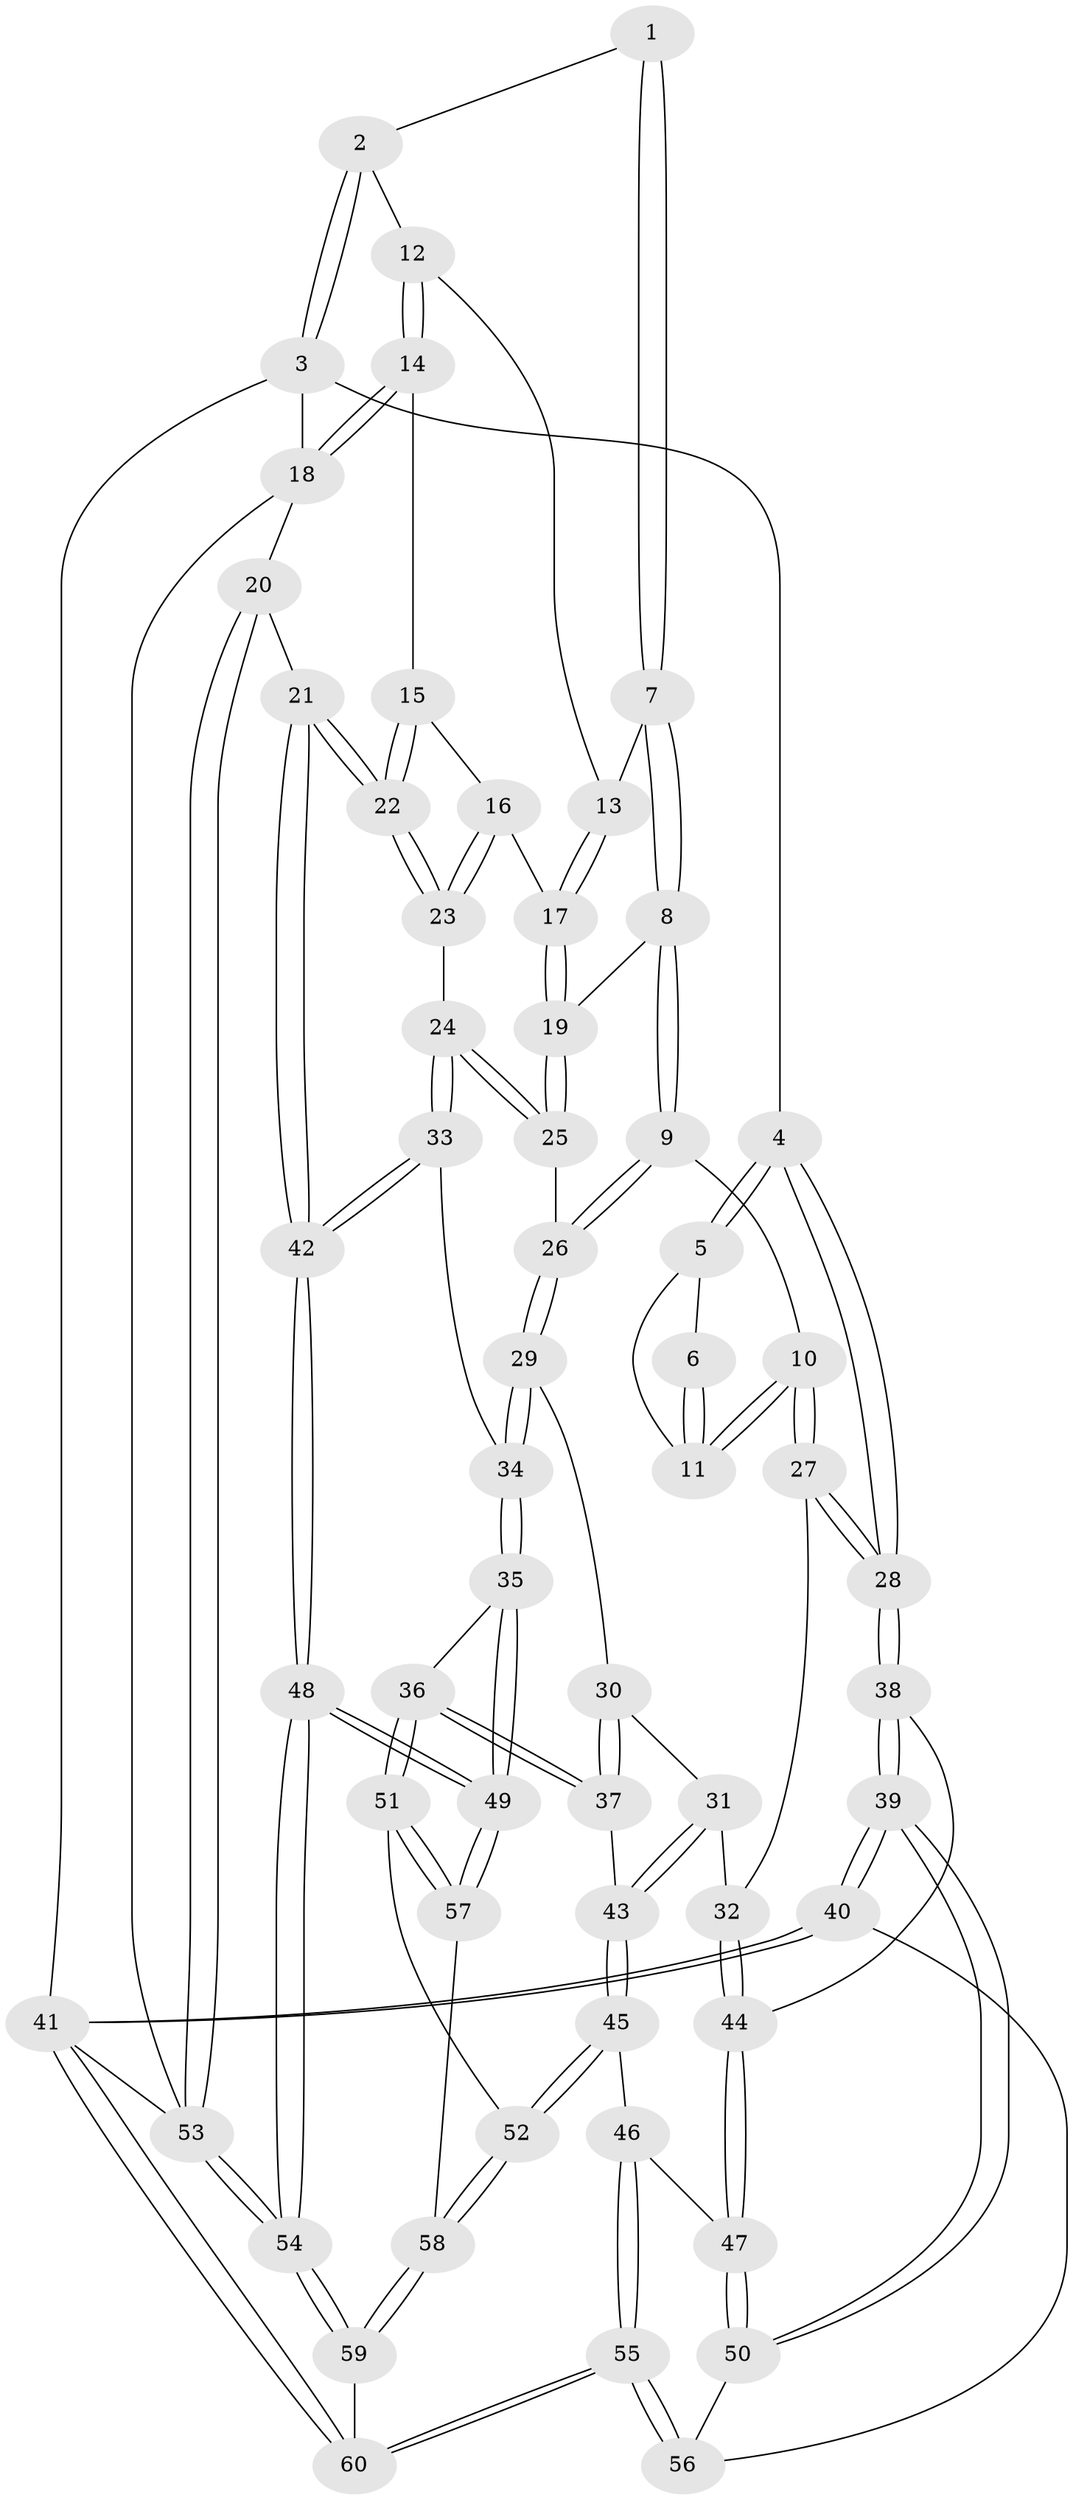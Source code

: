 // Generated by graph-tools (version 1.1) at 2025/11/02/27/25 16:11:55]
// undirected, 60 vertices, 147 edges
graph export_dot {
graph [start="1"]
  node [color=gray90,style=filled];
  1 [pos="+0.4962630290052921+0.06123276484164598"];
  2 [pos="+0.5133083053112817+0"];
  3 [pos="+0+0"];
  4 [pos="+0+0"];
  5 [pos="+0.1471005537552236+0.1929744181142224"];
  6 [pos="+0.44812704808951803+0.09965442019518998"];
  7 [pos="+0.5691889826293716+0.23858280052594522"];
  8 [pos="+0.5454518155992998+0.3209574887953897"];
  9 [pos="+0.3996015106211034+0.4132945707786888"];
  10 [pos="+0.34181221895388564+0.42371220955274197"];
  11 [pos="+0.3069478366175299+0.35011372032611876"];
  12 [pos="+1+0"];
  13 [pos="+0.6343262101394187+0.23555628215304508"];
  14 [pos="+1+0"];
  15 [pos="+0.9213799994324398+0.17356418919884561"];
  16 [pos="+0.8254610676548643+0.29001477242036255"];
  17 [pos="+0.7985285496637012+0.29033266619565123"];
  18 [pos="+1+0"];
  19 [pos="+0.6359587866471883+0.40216079010094624"];
  20 [pos="+1+0.6078612387094694"];
  21 [pos="+1+0.6060750024865377"];
  22 [pos="+0.9905281250053546+0.5804305930625354"];
  23 [pos="+0.8454928963507408+0.5501273175651785"];
  24 [pos="+0.8401353749729988+0.5519931572039604"];
  25 [pos="+0.6722407909506182+0.484504504491193"];
  26 [pos="+0.5705822941752082+0.5467553453010977"];
  27 [pos="+0.32322723075563076+0.4578546857387456"];
  28 [pos="+0+0.5249423601503562"];
  29 [pos="+0.5558148076418761+0.6129002221907581"];
  30 [pos="+0.526183973908334+0.6253058602282359"];
  31 [pos="+0.3488156473693922+0.6467972499744215"];
  32 [pos="+0.3404666669443843+0.6429954720224065"];
  33 [pos="+0.7797005272506616+0.633527366155257"];
  34 [pos="+0.6579700257159639+0.7087881523951669"];
  35 [pos="+0.6287697211510203+0.7971106568545201"];
  36 [pos="+0.5807281098368647+0.7975925445096882"];
  37 [pos="+0.5173081828426888+0.7841839940616123"];
  38 [pos="+0+0.5767896637382932"];
  39 [pos="+0+0.793816709552622"];
  40 [pos="+0+0.9102453122899521"];
  41 [pos="+0+1"];
  42 [pos="+0.8279666269236319+0.8792443246728177"];
  43 [pos="+0.4632018437253643+0.7866110210865337"];
  44 [pos="+0.2408555381547287+0.7277026077782605"];
  45 [pos="+0.4314178661583017+0.8551718685313542"];
  46 [pos="+0.3703998879697826+0.8622474748621644"];
  47 [pos="+0.2352216055772028+0.7867448406415214"];
  48 [pos="+0.7760634901461438+1"];
  49 [pos="+0.7503032088708964+1"];
  50 [pos="+0.2038691562823684+0.8494403151038425"];
  51 [pos="+0.5154725302344676+0.8990241618390715"];
  52 [pos="+0.4556625297292655+0.9188352234072931"];
  53 [pos="+1+1"];
  54 [pos="+0.8584765588237375+1"];
  55 [pos="+0.25403958120675163+1"];
  56 [pos="+0.2020472860459513+0.9182420595028274"];
  57 [pos="+0.6711888832426904+0.9836709065303971"];
  58 [pos="+0.45330708131414954+0.9520831876718528"];
  59 [pos="+0.2717158936394216+1"];
  60 [pos="+0.2644249142520498+1"];
  1 -- 2;
  1 -- 7;
  1 -- 7;
  2 -- 3;
  2 -- 3;
  2 -- 12;
  3 -- 4;
  3 -- 18;
  3 -- 41;
  4 -- 5;
  4 -- 5;
  4 -- 28;
  4 -- 28;
  5 -- 6;
  5 -- 11;
  6 -- 11;
  6 -- 11;
  7 -- 8;
  7 -- 8;
  7 -- 13;
  8 -- 9;
  8 -- 9;
  8 -- 19;
  9 -- 10;
  9 -- 26;
  9 -- 26;
  10 -- 11;
  10 -- 11;
  10 -- 27;
  10 -- 27;
  12 -- 13;
  12 -- 14;
  12 -- 14;
  13 -- 17;
  13 -- 17;
  14 -- 15;
  14 -- 18;
  14 -- 18;
  15 -- 16;
  15 -- 22;
  15 -- 22;
  16 -- 17;
  16 -- 23;
  16 -- 23;
  17 -- 19;
  17 -- 19;
  18 -- 20;
  18 -- 53;
  19 -- 25;
  19 -- 25;
  20 -- 21;
  20 -- 53;
  20 -- 53;
  21 -- 22;
  21 -- 22;
  21 -- 42;
  21 -- 42;
  22 -- 23;
  22 -- 23;
  23 -- 24;
  24 -- 25;
  24 -- 25;
  24 -- 33;
  24 -- 33;
  25 -- 26;
  26 -- 29;
  26 -- 29;
  27 -- 28;
  27 -- 28;
  27 -- 32;
  28 -- 38;
  28 -- 38;
  29 -- 30;
  29 -- 34;
  29 -- 34;
  30 -- 31;
  30 -- 37;
  30 -- 37;
  31 -- 32;
  31 -- 43;
  31 -- 43;
  32 -- 44;
  32 -- 44;
  33 -- 34;
  33 -- 42;
  33 -- 42;
  34 -- 35;
  34 -- 35;
  35 -- 36;
  35 -- 49;
  35 -- 49;
  36 -- 37;
  36 -- 37;
  36 -- 51;
  36 -- 51;
  37 -- 43;
  38 -- 39;
  38 -- 39;
  38 -- 44;
  39 -- 40;
  39 -- 40;
  39 -- 50;
  39 -- 50;
  40 -- 41;
  40 -- 41;
  40 -- 56;
  41 -- 60;
  41 -- 60;
  41 -- 53;
  42 -- 48;
  42 -- 48;
  43 -- 45;
  43 -- 45;
  44 -- 47;
  44 -- 47;
  45 -- 46;
  45 -- 52;
  45 -- 52;
  46 -- 47;
  46 -- 55;
  46 -- 55;
  47 -- 50;
  47 -- 50;
  48 -- 49;
  48 -- 49;
  48 -- 54;
  48 -- 54;
  49 -- 57;
  49 -- 57;
  50 -- 56;
  51 -- 52;
  51 -- 57;
  51 -- 57;
  52 -- 58;
  52 -- 58;
  53 -- 54;
  53 -- 54;
  54 -- 59;
  54 -- 59;
  55 -- 56;
  55 -- 56;
  55 -- 60;
  55 -- 60;
  57 -- 58;
  58 -- 59;
  58 -- 59;
  59 -- 60;
}
